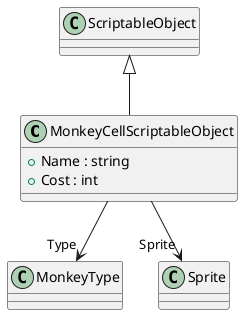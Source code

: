 @startuml
class MonkeyCellScriptableObject {
    + Name : string
    + Cost : int
}
ScriptableObject <|-- MonkeyCellScriptableObject
MonkeyCellScriptableObject --> "Type" MonkeyType
MonkeyCellScriptableObject --> "Sprite" Sprite
@enduml
